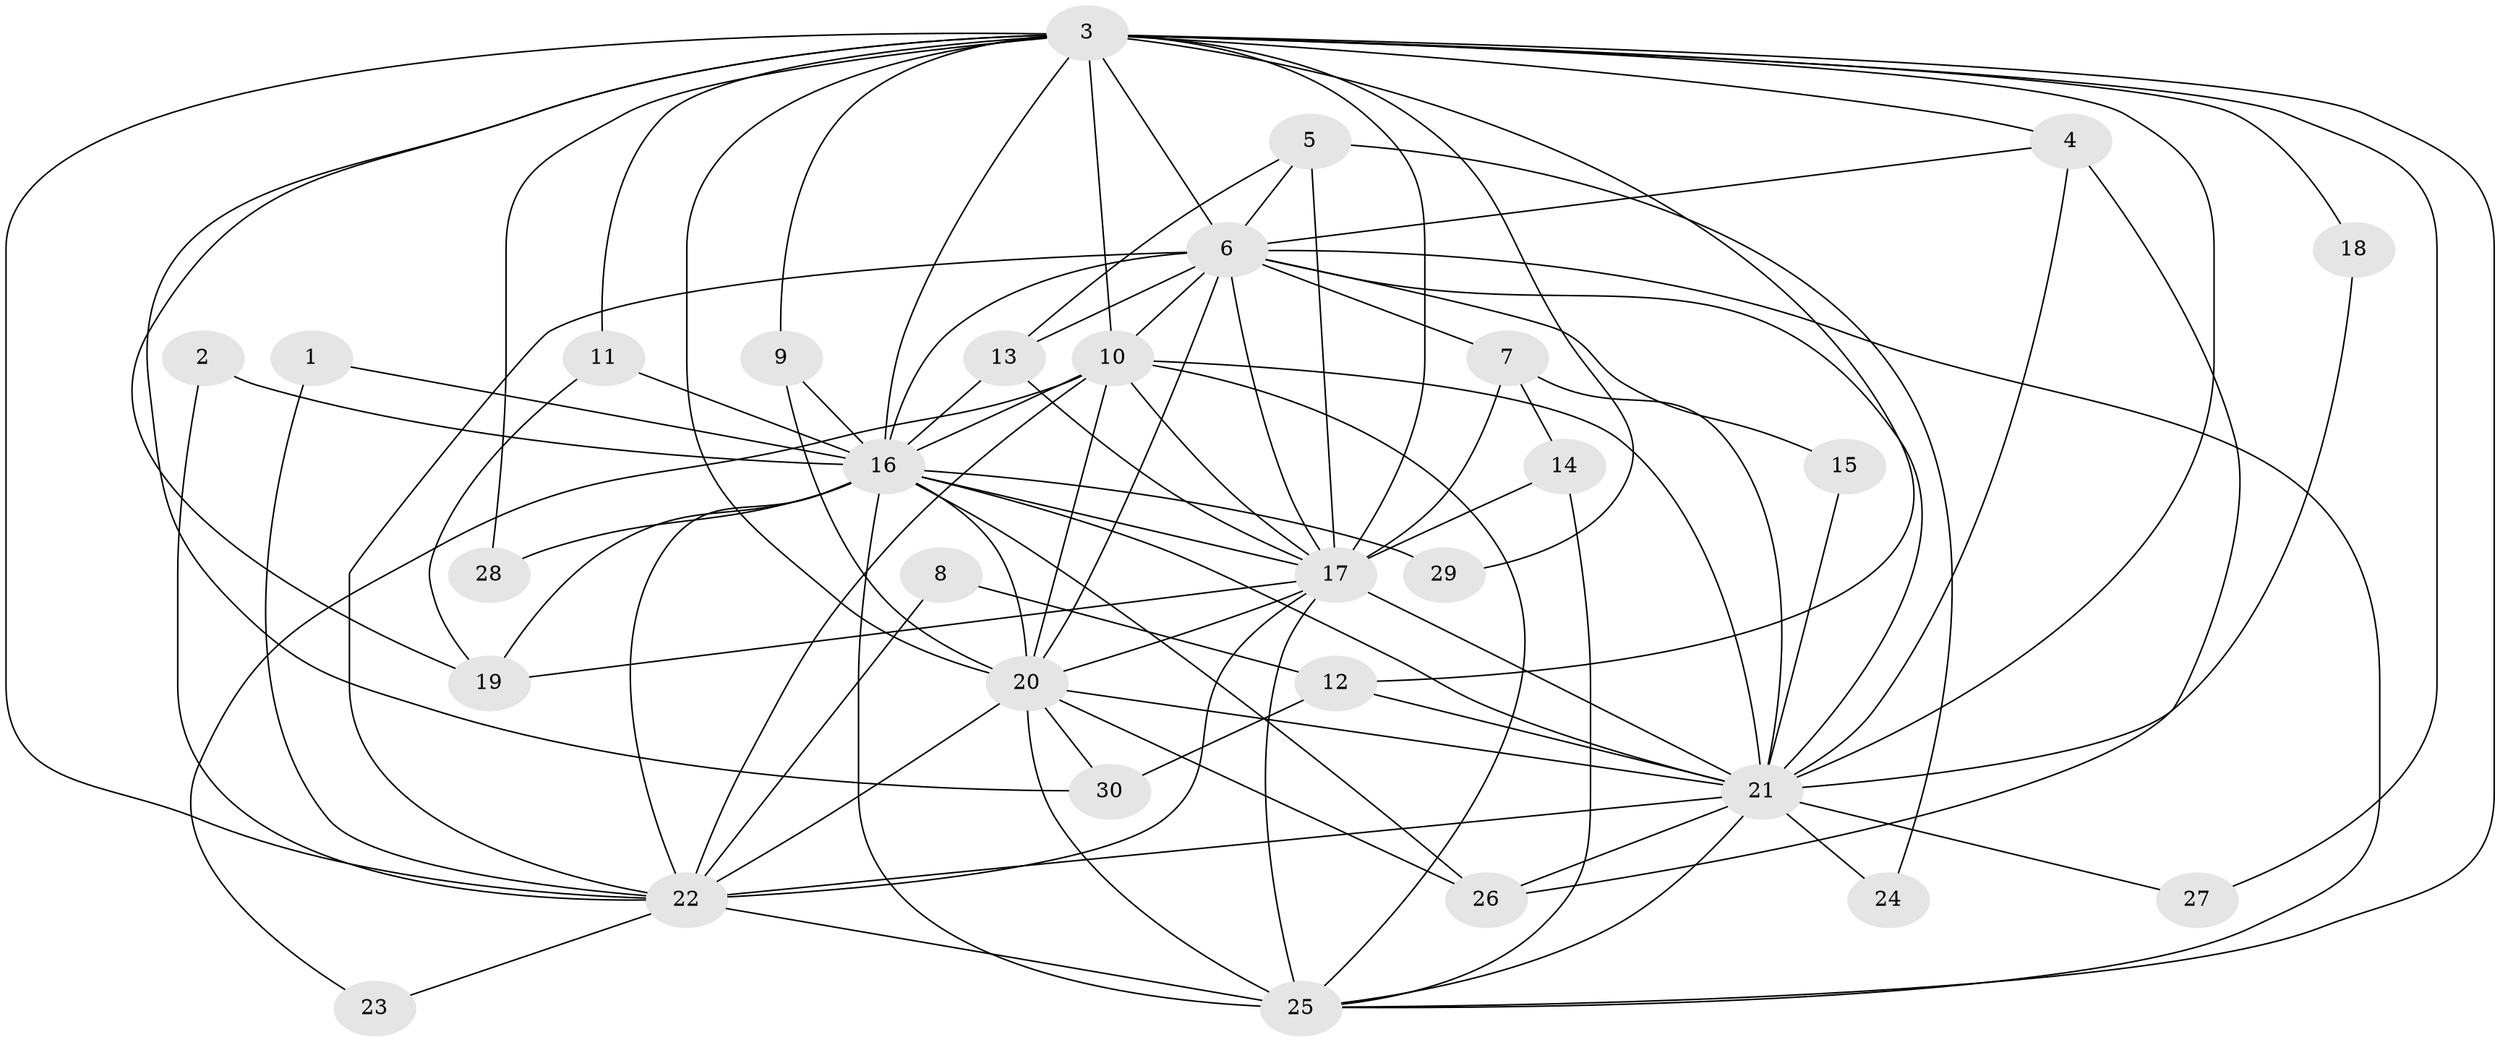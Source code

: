 // original degree distribution, {15: 0.05084745762711865, 19: 0.01694915254237288, 17: 0.01694915254237288, 12: 0.01694915254237288, 23: 0.01694915254237288, 16: 0.01694915254237288, 11: 0.01694915254237288, 21: 0.01694915254237288, 2: 0.5254237288135594, 3: 0.22033898305084745, 4: 0.06779661016949153, 5: 0.01694915254237288}
// Generated by graph-tools (version 1.1) at 2025/25/03/09/25 03:25:48]
// undirected, 30 vertices, 89 edges
graph export_dot {
graph [start="1"]
  node [color=gray90,style=filled];
  1;
  2;
  3;
  4;
  5;
  6;
  7;
  8;
  9;
  10;
  11;
  12;
  13;
  14;
  15;
  16;
  17;
  18;
  19;
  20;
  21;
  22;
  23;
  24;
  25;
  26;
  27;
  28;
  29;
  30;
  1 -- 16 [weight=1.0];
  1 -- 22 [weight=1.0];
  2 -- 16 [weight=1.0];
  2 -- 22 [weight=1.0];
  3 -- 4 [weight=1.0];
  3 -- 6 [weight=2.0];
  3 -- 9 [weight=1.0];
  3 -- 10 [weight=3.0];
  3 -- 11 [weight=1.0];
  3 -- 12 [weight=1.0];
  3 -- 16 [weight=2.0];
  3 -- 17 [weight=2.0];
  3 -- 18 [weight=1.0];
  3 -- 19 [weight=1.0];
  3 -- 20 [weight=4.0];
  3 -- 21 [weight=4.0];
  3 -- 22 [weight=2.0];
  3 -- 25 [weight=2.0];
  3 -- 27 [weight=1.0];
  3 -- 28 [weight=1.0];
  3 -- 29 [weight=1.0];
  3 -- 30 [weight=1.0];
  4 -- 6 [weight=1.0];
  4 -- 21 [weight=1.0];
  4 -- 26 [weight=1.0];
  5 -- 6 [weight=1.0];
  5 -- 13 [weight=1.0];
  5 -- 17 [weight=1.0];
  5 -- 24 [weight=1.0];
  6 -- 7 [weight=1.0];
  6 -- 10 [weight=1.0];
  6 -- 13 [weight=1.0];
  6 -- 15 [weight=1.0];
  6 -- 16 [weight=3.0];
  6 -- 17 [weight=1.0];
  6 -- 20 [weight=1.0];
  6 -- 21 [weight=1.0];
  6 -- 22 [weight=1.0];
  6 -- 25 [weight=1.0];
  7 -- 14 [weight=1.0];
  7 -- 17 [weight=1.0];
  7 -- 21 [weight=1.0];
  8 -- 12 [weight=1.0];
  8 -- 22 [weight=1.0];
  9 -- 16 [weight=1.0];
  9 -- 20 [weight=1.0];
  10 -- 16 [weight=1.0];
  10 -- 17 [weight=1.0];
  10 -- 20 [weight=1.0];
  10 -- 21 [weight=1.0];
  10 -- 22 [weight=1.0];
  10 -- 23 [weight=1.0];
  10 -- 25 [weight=1.0];
  11 -- 16 [weight=2.0];
  11 -- 19 [weight=1.0];
  12 -- 21 [weight=1.0];
  12 -- 30 [weight=1.0];
  13 -- 16 [weight=1.0];
  13 -- 17 [weight=1.0];
  14 -- 17 [weight=1.0];
  14 -- 25 [weight=1.0];
  15 -- 21 [weight=1.0];
  16 -- 17 [weight=1.0];
  16 -- 19 [weight=1.0];
  16 -- 20 [weight=1.0];
  16 -- 21 [weight=1.0];
  16 -- 22 [weight=2.0];
  16 -- 25 [weight=2.0];
  16 -- 26 [weight=1.0];
  16 -- 28 [weight=1.0];
  16 -- 29 [weight=1.0];
  17 -- 19 [weight=1.0];
  17 -- 20 [weight=2.0];
  17 -- 21 [weight=2.0];
  17 -- 22 [weight=2.0];
  17 -- 25 [weight=1.0];
  18 -- 21 [weight=1.0];
  20 -- 21 [weight=1.0];
  20 -- 22 [weight=1.0];
  20 -- 25 [weight=1.0];
  20 -- 26 [weight=1.0];
  20 -- 30 [weight=1.0];
  21 -- 22 [weight=2.0];
  21 -- 24 [weight=1.0];
  21 -- 25 [weight=1.0];
  21 -- 26 [weight=1.0];
  21 -- 27 [weight=1.0];
  22 -- 23 [weight=1.0];
  22 -- 25 [weight=2.0];
}
